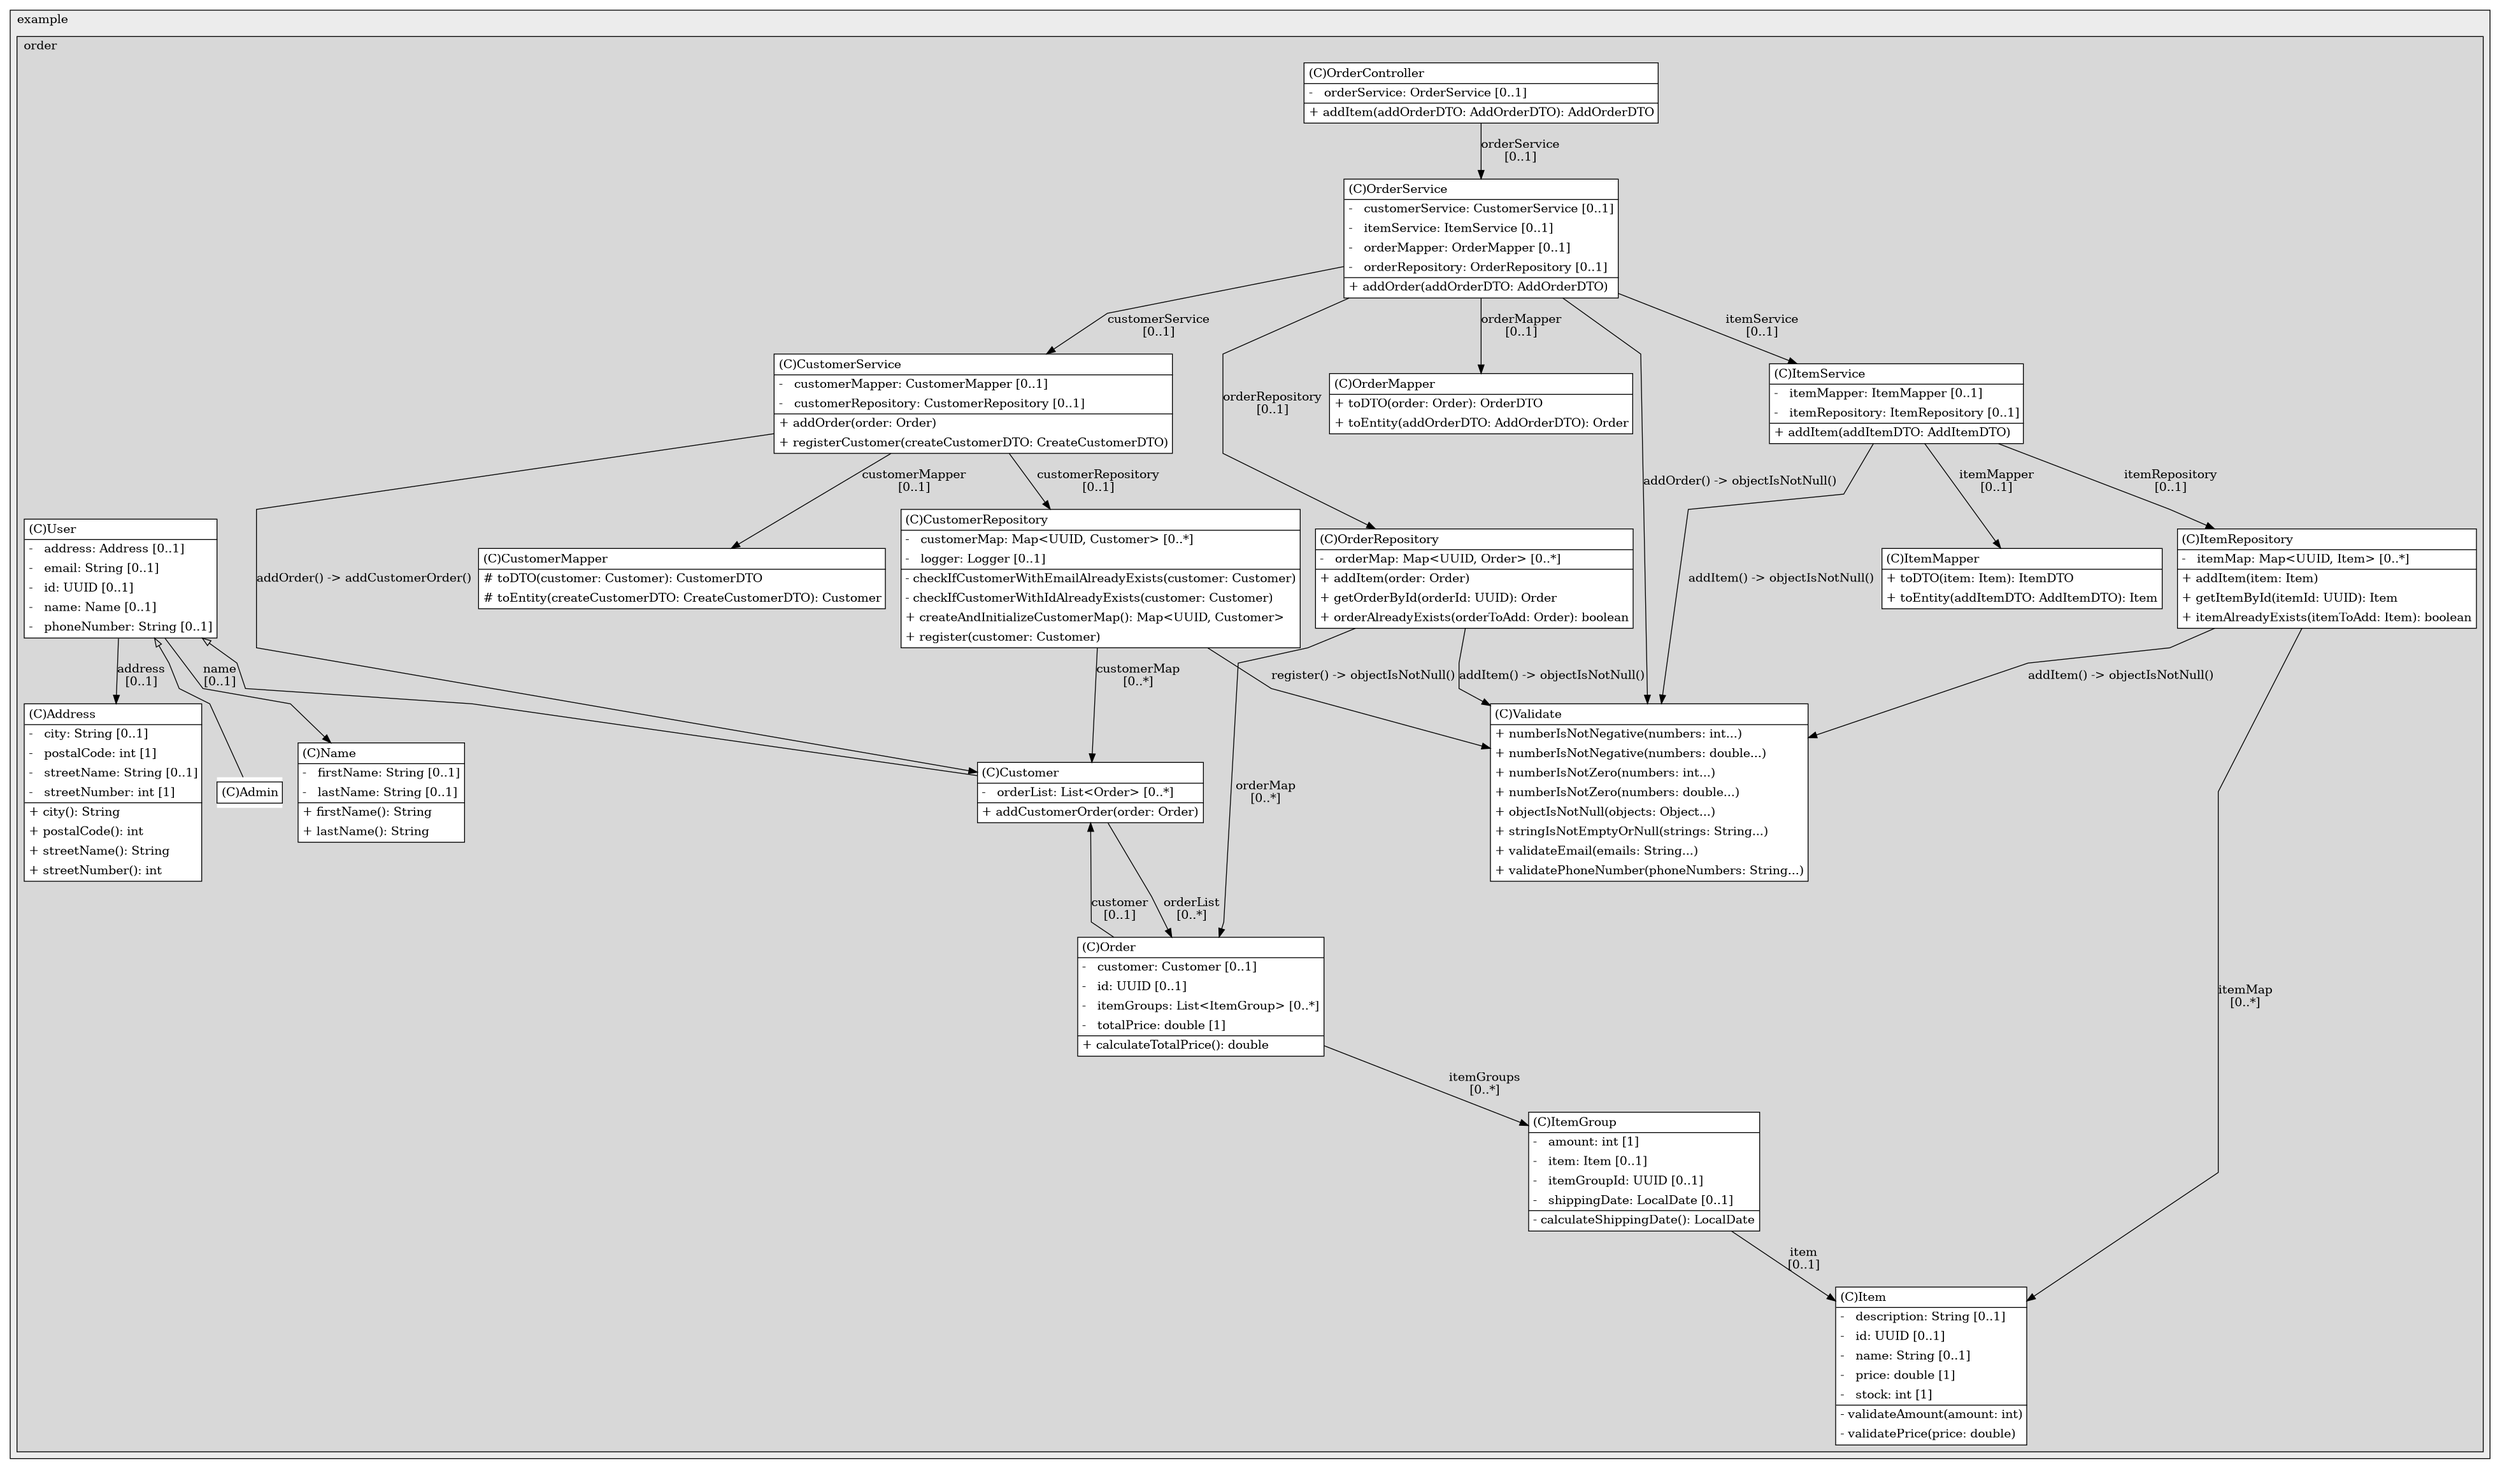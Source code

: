 @startuml

/' diagram meta data start
config=StructureConfiguration;
{
  "projectClassification": {
    "searchMode": "OpenProject", // OpenProject, AllProjects
    "includedProjects": "",
    "pathEndKeywords": "*.impl",
    "isClientPath": "",
    "isClientName": "",
    "isTestPath": "",
    "isTestName": "",
    "isMappingPath": "",
    "isMappingName": "",
    "isDataAccessPath": "",
    "isDataAccessName": "",
    "isDataStructurePath": "",
    "isDataStructureName": "",
    "isInterfaceStructuresPath": "",
    "isInterfaceStructuresName": "",
    "isEntryPointPath": "",
    "isEntryPointName": "",
    "treatFinalFieldsAsMandatory": false
  },
  "graphRestriction": {
    "classPackageExcludeFilter": "",
    "classPackageIncludeFilter": "",
    "classNameExcludeFilter": "",
    "classNameIncludeFilter": "",
    "methodNameExcludeFilter": "",
    "methodNameIncludeFilter": "",
    "removeByInheritance": "", // inheritance/annotation based filtering is done in a second step
    "removeByAnnotation": "",
    "removeByClassPackage": "", // cleanup the graph after inheritance/annotation based filtering is done
    "removeByClassName": "",
    "cutMappings": false,
    "cutEnum": true,
    "cutTests": true,
    "cutClient": true,
    "cutDataAccess": false,
    "cutInterfaceStructures": false,
    "cutDataStructures": false,
    "cutGetterAndSetter": true,
    "cutConstructors": true
  },
  "graphTraversal": {
    "forwardDepth": 6,
    "backwardDepth": 6,
    "classPackageExcludeFilter": "",
    "classPackageIncludeFilter": "",
    "classNameExcludeFilter": "",
    "classNameIncludeFilter": "",
    "methodNameExcludeFilter": "",
    "methodNameIncludeFilter": "",
    "hideMappings": false,
    "hideDataStructures": false,
    "hidePrivateMethods": true,
    "hideInterfaceCalls": true, // indirection: implementation -> interface (is hidden) -> implementation
    "onlyShowApplicationEntryPoints": false, // root node is included
    "useMethodCallsForStructureDiagram": "ForwardOnly" // ForwardOnly, BothDirections, No
  },
  "details": {
    "aggregation": "GroupByClass", // ByClass, GroupByClass, None
    "showClassGenericTypes": true,
    "showMethods": true,
    "showMethodParameterNames": true,
    "showMethodParameterTypes": true,
    "showMethodReturnType": true,
    "showPackageLevels": 2,
    "showDetailedClassStructure": true
  },
  "rootClass": "com.example.order.orders.OrderController",
  "extensionCallbackMethod": "" // qualified.class.name#methodName - signature: public static String method(String)
}
diagram meta data end '/



digraph g {
    rankdir="TB"
    splines=polyline
    

'nodes 
subgraph cluster_1322970774 { 
   	label=example
	labeljust=l
	fillcolor="#ececec"
	style=filled
   
   subgraph cluster_125390282 { 
   	label=order
	labeljust=l
	fillcolor="#d8d8d8"
	style=filled
   
   Address86582500[
	label=<<TABLE BORDER="1" CELLBORDER="0" CELLPADDING="4" CELLSPACING="0">
<TR><TD ALIGN="LEFT" >(C)Address</TD></TR>
<HR/>
<TR><TD ALIGN="LEFT" >-   city: String [0..1]</TD></TR>
<TR><TD ALIGN="LEFT" >-   postalCode: int [1]</TD></TR>
<TR><TD ALIGN="LEFT" >-   streetName: String [0..1]</TD></TR>
<TR><TD ALIGN="LEFT" >-   streetNumber: int [1]</TD></TR>
<HR/>
<TR><TD ALIGN="LEFT" >+ city(): String</TD></TR>
<TR><TD ALIGN="LEFT" >+ postalCode(): int</TD></TR>
<TR><TD ALIGN="LEFT" >+ streetName(): String</TD></TR>
<TR><TD ALIGN="LEFT" >+ streetNumber(): int</TD></TR>
</TABLE>>
	style=filled
	margin=0
	shape=plaintext
	fillcolor="#FFFFFF"
];

Admin1463018019[
	label=<<TABLE BORDER="1" CELLBORDER="0" CELLPADDING="4" CELLSPACING="0">
<TR><TD ALIGN="LEFT" >(C)Admin</TD></TR>
</TABLE>>
	style=filled
	margin=0
	shape=plaintext
	fillcolor="#FFFFFF"
];

Customer2133701264[
	label=<<TABLE BORDER="1" CELLBORDER="0" CELLPADDING="4" CELLSPACING="0">
<TR><TD ALIGN="LEFT" >(C)Customer</TD></TR>
<HR/>
<TR><TD ALIGN="LEFT" >-   orderList: List&lt;Order&gt; [0..*]</TD></TR>
<HR/>
<TR><TD ALIGN="LEFT" >+ addCustomerOrder(order: Order)</TD></TR>
</TABLE>>
	style=filled
	margin=0
	shape=plaintext
	fillcolor="#FFFFFF"
];

CustomerMapper2133701264[
	label=<<TABLE BORDER="1" CELLBORDER="0" CELLPADDING="4" CELLSPACING="0">
<TR><TD ALIGN="LEFT" >(C)CustomerMapper</TD></TR>
<HR/>
<TR><TD ALIGN="LEFT" ># toDTO(customer: Customer): CustomerDTO</TD></TR>
<TR><TD ALIGN="LEFT" ># toEntity(createCustomerDTO: CreateCustomerDTO): Customer</TD></TR>
</TABLE>>
	style=filled
	margin=0
	shape=plaintext
	fillcolor="#FFFFFF"
];

CustomerRepository2133701264[
	label=<<TABLE BORDER="1" CELLBORDER="0" CELLPADDING="4" CELLSPACING="0">
<TR><TD ALIGN="LEFT" >(C)CustomerRepository</TD></TR>
<HR/>
<TR><TD ALIGN="LEFT" >-   customerMap: Map&lt;UUID, Customer&gt; [0..*]</TD></TR>
<TR><TD ALIGN="LEFT" >-   logger: Logger [0..1]</TD></TR>
<HR/>
<TR><TD ALIGN="LEFT" >- checkIfCustomerWithEmailAlreadyExists(customer: Customer)</TD></TR>
<TR><TD ALIGN="LEFT" >- checkIfCustomerWithIdAlreadyExists(customer: Customer)</TD></TR>
<TR><TD ALIGN="LEFT" >+ createAndInitializeCustomerMap(): Map&lt;UUID, Customer&gt;</TD></TR>
<TR><TD ALIGN="LEFT" >+ register(customer: Customer)</TD></TR>
</TABLE>>
	style=filled
	margin=0
	shape=plaintext
	fillcolor="#FFFFFF"
];

CustomerService2133701264[
	label=<<TABLE BORDER="1" CELLBORDER="0" CELLPADDING="4" CELLSPACING="0">
<TR><TD ALIGN="LEFT" >(C)CustomerService</TD></TR>
<HR/>
<TR><TD ALIGN="LEFT" >-   customerMapper: CustomerMapper [0..1]</TD></TR>
<TR><TD ALIGN="LEFT" >-   customerRepository: CustomerRepository [0..1]</TD></TR>
<HR/>
<TR><TD ALIGN="LEFT" >+ addOrder(order: Order)</TD></TR>
<TR><TD ALIGN="LEFT" >+ registerCustomer(createCustomerDTO: CreateCustomerDTO)</TD></TR>
</TABLE>>
	style=filled
	margin=0
	shape=plaintext
	fillcolor="#FFFFFF"
];

Item1924470204[
	label=<<TABLE BORDER="1" CELLBORDER="0" CELLPADDING="4" CELLSPACING="0">
<TR><TD ALIGN="LEFT" >(C)Item</TD></TR>
<HR/>
<TR><TD ALIGN="LEFT" >-   description: String [0..1]</TD></TR>
<TR><TD ALIGN="LEFT" >-   id: UUID [0..1]</TD></TR>
<TR><TD ALIGN="LEFT" >-   name: String [0..1]</TD></TR>
<TR><TD ALIGN="LEFT" >-   price: double [1]</TD></TR>
<TR><TD ALIGN="LEFT" >-   stock: int [1]</TD></TR>
<HR/>
<TR><TD ALIGN="LEFT" >- validateAmount(amount: int)</TD></TR>
<TR><TD ALIGN="LEFT" >- validatePrice(price: double)</TD></TR>
</TABLE>>
	style=filled
	margin=0
	shape=plaintext
	fillcolor="#FFFFFF"
];

ItemGroup1131670891[
	label=<<TABLE BORDER="1" CELLBORDER="0" CELLPADDING="4" CELLSPACING="0">
<TR><TD ALIGN="LEFT" >(C)ItemGroup</TD></TR>
<HR/>
<TR><TD ALIGN="LEFT" >-   amount: int [1]</TD></TR>
<TR><TD ALIGN="LEFT" >-   item: Item [0..1]</TD></TR>
<TR><TD ALIGN="LEFT" >-   itemGroupId: UUID [0..1]</TD></TR>
<TR><TD ALIGN="LEFT" >-   shippingDate: LocalDate [0..1]</TD></TR>
<HR/>
<TR><TD ALIGN="LEFT" >- calculateShippingDate(): LocalDate</TD></TR>
</TABLE>>
	style=filled
	margin=0
	shape=plaintext
	fillcolor="#FFFFFF"
];

ItemMapper1924470204[
	label=<<TABLE BORDER="1" CELLBORDER="0" CELLPADDING="4" CELLSPACING="0">
<TR><TD ALIGN="LEFT" >(C)ItemMapper</TD></TR>
<HR/>
<TR><TD ALIGN="LEFT" >+ toDTO(item: Item): ItemDTO</TD></TR>
<TR><TD ALIGN="LEFT" >+ toEntity(addItemDTO: AddItemDTO): Item</TD></TR>
</TABLE>>
	style=filled
	margin=0
	shape=plaintext
	fillcolor="#FFFFFF"
];

ItemRepository1924470204[
	label=<<TABLE BORDER="1" CELLBORDER="0" CELLPADDING="4" CELLSPACING="0">
<TR><TD ALIGN="LEFT" >(C)ItemRepository</TD></TR>
<HR/>
<TR><TD ALIGN="LEFT" >-   itemMap: Map&lt;UUID, Item&gt; [0..*]</TD></TR>
<HR/>
<TR><TD ALIGN="LEFT" >+ addItem(item: Item)</TD></TR>
<TR><TD ALIGN="LEFT" >+ getItemById(itemId: UUID): Item</TD></TR>
<TR><TD ALIGN="LEFT" >+ itemAlreadyExists(itemToAdd: Item): boolean</TD></TR>
</TABLE>>
	style=filled
	margin=0
	shape=plaintext
	fillcolor="#FFFFFF"
];

ItemService1924470204[
	label=<<TABLE BORDER="1" CELLBORDER="0" CELLPADDING="4" CELLSPACING="0">
<TR><TD ALIGN="LEFT" >(C)ItemService</TD></TR>
<HR/>
<TR><TD ALIGN="LEFT" >-   itemMapper: ItemMapper [0..1]</TD></TR>
<TR><TD ALIGN="LEFT" >-   itemRepository: ItemRepository [0..1]</TD></TR>
<HR/>
<TR><TD ALIGN="LEFT" >+ addItem(addItemDTO: AddItemDTO)</TD></TR>
</TABLE>>
	style=filled
	margin=0
	shape=plaintext
	fillcolor="#FFFFFF"
];

Name86582500[
	label=<<TABLE BORDER="1" CELLBORDER="0" CELLPADDING="4" CELLSPACING="0">
<TR><TD ALIGN="LEFT" >(C)Name</TD></TR>
<HR/>
<TR><TD ALIGN="LEFT" >-   firstName: String [0..1]</TD></TR>
<TR><TD ALIGN="LEFT" >-   lastName: String [0..1]</TD></TR>
<HR/>
<TR><TD ALIGN="LEFT" >+ firstName(): String</TD></TR>
<TR><TD ALIGN="LEFT" >+ lastName(): String</TD></TR>
</TABLE>>
	style=filled
	margin=0
	shape=plaintext
	fillcolor="#FFFFFF"
];

Order1884932566[
	label=<<TABLE BORDER="1" CELLBORDER="0" CELLPADDING="4" CELLSPACING="0">
<TR><TD ALIGN="LEFT" >(C)Order</TD></TR>
<HR/>
<TR><TD ALIGN="LEFT" >-   customer: Customer [0..1]</TD></TR>
<TR><TD ALIGN="LEFT" >-   id: UUID [0..1]</TD></TR>
<TR><TD ALIGN="LEFT" >-   itemGroups: List&lt;ItemGroup&gt; [0..*]</TD></TR>
<TR><TD ALIGN="LEFT" >-   totalPrice: double [1]</TD></TR>
<HR/>
<TR><TD ALIGN="LEFT" >+ calculateTotalPrice(): double</TD></TR>
</TABLE>>
	style=filled
	margin=0
	shape=plaintext
	fillcolor="#FFFFFF"
];

OrderController1884932566[
	label=<<TABLE BORDER="1" CELLBORDER="0" CELLPADDING="4" CELLSPACING="0">
<TR><TD ALIGN="LEFT" >(C)OrderController</TD></TR>
<HR/>
<TR><TD ALIGN="LEFT" >-   orderService: OrderService [0..1]</TD></TR>
<HR/>
<TR><TD ALIGN="LEFT" >+ addItem(addOrderDTO: AddOrderDTO): AddOrderDTO</TD></TR>
</TABLE>>
	style=filled
	margin=0
	shape=plaintext
	fillcolor="#FFFFFF"
];

OrderMapper1884932566[
	label=<<TABLE BORDER="1" CELLBORDER="0" CELLPADDING="4" CELLSPACING="0">
<TR><TD ALIGN="LEFT" >(C)OrderMapper</TD></TR>
<HR/>
<TR><TD ALIGN="LEFT" >+ toDTO(order: Order): OrderDTO</TD></TR>
<TR><TD ALIGN="LEFT" >+ toEntity(addOrderDTO: AddOrderDTO): Order</TD></TR>
</TABLE>>
	style=filled
	margin=0
	shape=plaintext
	fillcolor="#FFFFFF"
];

OrderRepository1884932566[
	label=<<TABLE BORDER="1" CELLBORDER="0" CELLPADDING="4" CELLSPACING="0">
<TR><TD ALIGN="LEFT" >(C)OrderRepository</TD></TR>
<HR/>
<TR><TD ALIGN="LEFT" >-   orderMap: Map&lt;UUID, Order&gt; [0..*]</TD></TR>
<HR/>
<TR><TD ALIGN="LEFT" >+ addItem(order: Order)</TD></TR>
<TR><TD ALIGN="LEFT" >+ getOrderById(orderId: UUID): Order</TD></TR>
<TR><TD ALIGN="LEFT" >+ orderAlreadyExists(orderToAdd: Order): boolean</TD></TR>
</TABLE>>
	style=filled
	margin=0
	shape=plaintext
	fillcolor="#FFFFFF"
];

OrderService1884932566[
	label=<<TABLE BORDER="1" CELLBORDER="0" CELLPADDING="4" CELLSPACING="0">
<TR><TD ALIGN="LEFT" >(C)OrderService</TD></TR>
<HR/>
<TR><TD ALIGN="LEFT" >-   customerService: CustomerService [0..1]</TD></TR>
<TR><TD ALIGN="LEFT" >-   itemService: ItemService [0..1]</TD></TR>
<TR><TD ALIGN="LEFT" >-   orderMapper: OrderMapper [0..1]</TD></TR>
<TR><TD ALIGN="LEFT" >-   orderRepository: OrderRepository [0..1]</TD></TR>
<HR/>
<TR><TD ALIGN="LEFT" >+ addOrder(addOrderDTO: AddOrderDTO)</TD></TR>
</TABLE>>
	style=filled
	margin=0
	shape=plaintext
	fillcolor="#FFFFFF"
];

User1924113668[
	label=<<TABLE BORDER="1" CELLBORDER="0" CELLPADDING="4" CELLSPACING="0">
<TR><TD ALIGN="LEFT" >(C)User</TD></TR>
<HR/>
<TR><TD ALIGN="LEFT" >-   address: Address [0..1]</TD></TR>
<TR><TD ALIGN="LEFT" >-   email: String [0..1]</TD></TR>
<TR><TD ALIGN="LEFT" >-   id: UUID [0..1]</TD></TR>
<TR><TD ALIGN="LEFT" >-   name: Name [0..1]</TD></TR>
<TR><TD ALIGN="LEFT" >-   phoneNumber: String [0..1]</TD></TR>
</TABLE>>
	style=filled
	margin=0
	shape=plaintext
	fillcolor="#FFFFFF"
];

Validate1924112589[
	label=<<TABLE BORDER="1" CELLBORDER="0" CELLPADDING="4" CELLSPACING="0">
<TR><TD ALIGN="LEFT" >(C)Validate</TD></TR>
<HR/>
<TR><TD ALIGN="LEFT" >+ numberIsNotNegative(numbers: int...)</TD></TR>
<TR><TD ALIGN="LEFT" >+ numberIsNotNegative(numbers: double...)</TD></TR>
<TR><TD ALIGN="LEFT" >+ numberIsNotZero(numbers: int...)</TD></TR>
<TR><TD ALIGN="LEFT" >+ numberIsNotZero(numbers: double...)</TD></TR>
<TR><TD ALIGN="LEFT" >+ objectIsNotNull(objects: Object...)</TD></TR>
<TR><TD ALIGN="LEFT" >+ stringIsNotEmptyOrNull(strings: String...)</TD></TR>
<TR><TD ALIGN="LEFT" >+ validateEmail(emails: String...)</TD></TR>
<TR><TD ALIGN="LEFT" >+ validatePhoneNumber(phoneNumbers: String...)</TD></TR>
</TABLE>>
	style=filled
	margin=0
	shape=plaintext
	fillcolor="#FFFFFF"
];
} 
} 

'edges    
Customer2133701264 -> Order1884932566[label="orderList
[0..*]"];
CustomerRepository2133701264 -> Customer2133701264[label="customerMap
[0..*]"];
CustomerRepository2133701264 -> Validate1924112589[label="register() -> objectIsNotNull()"];
CustomerService2133701264 -> Customer2133701264[label="addOrder() -> addCustomerOrder()"];
CustomerService2133701264 -> CustomerMapper2133701264[label="customerMapper
[0..1]"];
CustomerService2133701264 -> CustomerRepository2133701264[label="customerRepository
[0..1]"];
ItemGroup1131670891 -> Item1924470204[label="item
[0..1]"];
ItemRepository1924470204 -> Item1924470204[label="itemMap
[0..*]"];
ItemRepository1924470204 -> Validate1924112589[label="addItem() -> objectIsNotNull()"];
ItemService1924470204 -> ItemMapper1924470204[label="itemMapper
[0..1]"];
ItemService1924470204 -> ItemRepository1924470204[label="itemRepository
[0..1]"];
ItemService1924470204 -> Validate1924112589[label="addItem() -> objectIsNotNull()"];
Order1884932566 -> Customer2133701264[label="customer
[0..1]"];
Order1884932566 -> ItemGroup1131670891[label="itemGroups
[0..*]"];
OrderController1884932566 -> OrderService1884932566[label="orderService
[0..1]"];
OrderRepository1884932566 -> Order1884932566[label="orderMap
[0..*]"];
OrderRepository1884932566 -> Validate1924112589[label="addItem() -> objectIsNotNull()"];
OrderService1884932566 -> CustomerService2133701264[label="customerService
[0..1]"];
OrderService1884932566 -> ItemService1924470204[label="itemService
[0..1]"];
OrderService1884932566 -> OrderMapper1884932566[label="orderMapper
[0..1]"];
OrderService1884932566 -> OrderRepository1884932566[label="orderRepository
[0..1]"];
OrderService1884932566 -> Validate1924112589[label="addOrder() -> objectIsNotNull()"];
User1924113668 -> Address86582500[label="address
[0..1]"];
User1924113668 -> Admin1463018019[arrowhead=none, arrowtail=empty, dir=both];
User1924113668 -> Customer2133701264[arrowhead=none, arrowtail=empty, dir=both];
User1924113668 -> Name86582500[label="name
[0..1]"];
    
}
@enduml